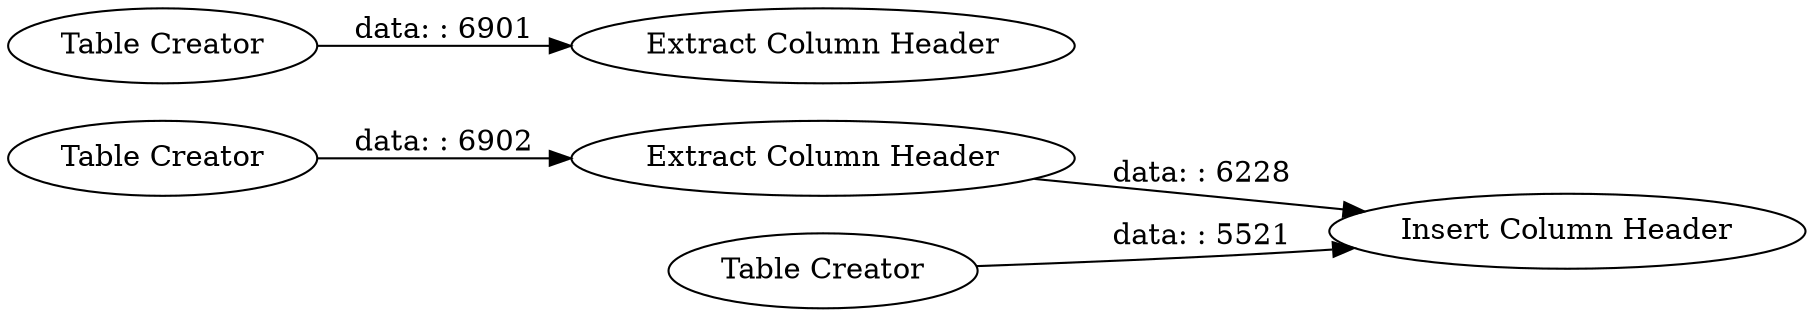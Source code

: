 digraph {
	"2158221457636351331_155" [label="Table Creator"]
	"2158221457636351331_157" [label="Table Creator"]
	"2158221457636351331_158" [label="Insert Column Header"]
	"2158221457636351331_156" [label="Extract Column Header"]
	"2158221457636351331_160" [label="Table Creator"]
	"2158221457636351331_159" [label="Extract Column Header"]
	"2158221457636351331_160" -> "2158221457636351331_159" [label="data: : 6901"]
	"2158221457636351331_156" -> "2158221457636351331_158" [label="data: : 6228"]
	"2158221457636351331_155" -> "2158221457636351331_156" [label="data: : 6902"]
	"2158221457636351331_157" -> "2158221457636351331_158" [label="data: : 5521"]
	rankdir=LR
}
